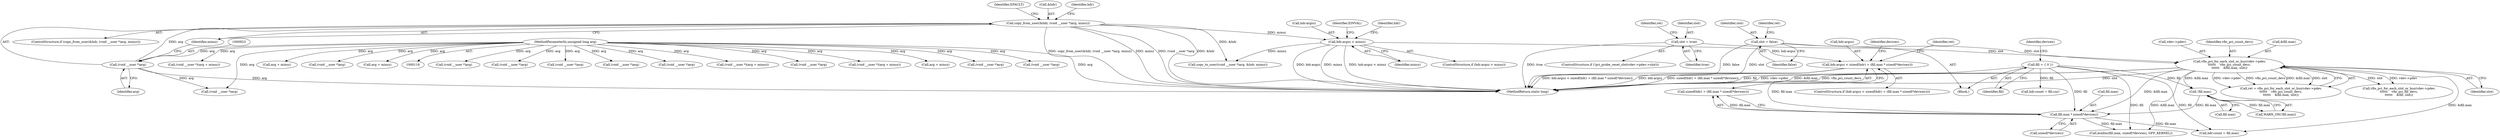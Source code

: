 digraph "0_linux_05692d7005a364add85c6e25a6c4447ce08f913a@API" {
"1000987" [label="(Call,hdr.argsz < sizeof(hdr) + (fill.max * sizeof(*devices)))"];
"1000930" [label="(Call,hdr.argsz < minsz)"];
"1000919" [label="(Call,copy_from_user(&hdr, (void __user *)arg, minsz))"];
"1000922" [label="(Call,(void __user *)arg)"];
"1000119" [label="(MethodParameterIn,unsigned long arg)"];
"1000994" [label="(Call,fill.max * sizeof(*devices))"];
"1000967" [label="(Call,vfio_pci_for_each_slot_or_bus(vdev->pdev,\n\t\t\t\t\t\t    vfio_pci_count_devs,\n\t\t\t\t\t\t    &fill.max, slot))"];
"1000951" [label="(Call,slot = true)"];
"1000911" [label="(Call,slot = false)"];
"1000904" [label="(Call,fill = { 0 })"];
"1000982" [label="(Call,!fill.max)"];
"1000918" [label="(ControlStructure,if (copy_from_user(&hdr, (void __user *)arg, minsz)))"];
"1000716" [label="(Call,(void __user *)arg)"];
"1000928" [label="(Identifier,EFAULT)"];
"1001015" [label="(Identifier,devices)"];
"1000998" [label="(Call,sizeof(*devices))"];
"1001037" [label="(Call,vfio_pci_for_each_slot_or_bus(vdev->pdev,\n\t\t\t\t\t\t    vfio_pci_fill_devs,\n\t\t\t\t\t\t    &fill, slot))"];
"1000911" [label="(Call,slot = false)"];
"1000943" [label="(ControlStructure,if (!pci_probe_reset_slot(vdev->pdev->slot)))"];
"1000966" [label="(Identifier,ret)"];
"1001003" [label="(Identifier,ret)"];
"1000971" [label="(Identifier,vfio_pci_count_devs)"];
"1000931" [label="(Call,hdr.argsz)"];
"1000904" [label="(Call,fill = { 0 })"];
"1000609" [label="(Call,(void __user *)arg)"];
"1000929" [label="(ControlStructure,if (hdr.argsz < minsz))"];
"1000991" [label="(Call,sizeof(hdr) + (fill.max * sizeof(*devices)))"];
"1000982" [label="(Call,!fill.max)"];
"1000686" [label="(Call,(void __user *)arg)"];
"1001122" [label="(Call,(void __user *)arg)"];
"1000976" [label="(Identifier,slot)"];
"1000953" [label="(Identifier,true)"];
"1000136" [label="(Call,(void __user *)arg)"];
"1000912" [label="(Identifier,slot)"];
"1000972" [label="(Call,&fill.max)"];
"1000901" [label="(Block,)"];
"1000937" [label="(Identifier,EINVAL)"];
"1001057" [label="(Call,copy_to_user((void __user *)arg, &hdr, minsz))"];
"1000995" [label="(Call,fill.max)"];
"1000920" [label="(Call,&hdr)"];
"1000965" [label="(Call,ret = vfio_pci_for_each_slot_or_bus(vdev->pdev,\n\t\t\t\t\t\t    vfio_pci_count_devs,\n\t\t\t\t\t\t    &fill.max, slot))"];
"1000940" [label="(Identifier,hdr)"];
"1001380" [label="(MethodReturn,static long)"];
"1000832" [label="(Call,(void __user *)(arg + minsz))"];
"1000119" [label="(MethodParameterIn,unsigned long arg)"];
"1001058" [label="(Call,(void __user *)arg)"];
"1000934" [label="(Identifier,minsz)"];
"1000589" [label="(Call,(void __user *)arg)"];
"1001074" [label="(Call,(void __user *)(arg + minsz))"];
"1000968" [label="(Call,vdev->pdev)"];
"1000908" [label="(Identifier,devices)"];
"1000951" [label="(Call,slot = true)"];
"1001006" [label="(Call,hdr.count = fill.max)"];
"1001016" [label="(Call,kcalloc(fill.max, sizeof(*devices), GFP_KERNEL))"];
"1000834" [label="(Call,arg + minsz)"];
"1000988" [label="(Call,hdr.argsz)"];
"1000557" [label="(Call,(void __user *)arg)"];
"1000212" [label="(Call,(void __user *)arg)"];
"1001229" [label="(Call,(void __user *)(arg + minsz))"];
"1000925" [label="(Identifier,minsz)"];
"1001231" [label="(Call,arg + minsz)"];
"1000930" [label="(Call,hdr.argsz < minsz)"];
"1000994" [label="(Call,fill.max * sizeof(*devices))"];
"1000922" [label="(Call,(void __user *)arg)"];
"1000952" [label="(Identifier,slot)"];
"1000987" [label="(Call,hdr.argsz < sizeof(hdr) + (fill.max * sizeof(*devices)))"];
"1000916" [label="(Identifier,ret)"];
"1000913" [label="(Identifier,false)"];
"1000967" [label="(Call,vfio_pci_for_each_slot_or_bus(vdev->pdev,\n\t\t\t\t\t\t    vfio_pci_count_devs,\n\t\t\t\t\t\t    &fill.max, slot))"];
"1000905" [label="(Identifier,fill)"];
"1000986" [label="(ControlStructure,if (hdr.argsz < sizeof(hdr) + (fill.max * sizeof(*devices))))"];
"1000919" [label="(Call,copy_from_user(&hdr, (void __user *)arg, minsz))"];
"1000981" [label="(Call,WARN_ON(!fill.max))"];
"1000983" [label="(Call,fill.max)"];
"1001048" [label="(Call,hdr.count = fill.cur)"];
"1000924" [label="(Identifier,arg)"];
"1000183" [label="(Call,(void __user *)arg)"];
"1000932" [label="(Identifier,hdr)"];
"1001076" [label="(Call,arg + minsz)"];
"1000987" -> "1000986"  [label="AST: "];
"1000987" -> "1000991"  [label="CFG: "];
"1000988" -> "1000987"  [label="AST: "];
"1000991" -> "1000987"  [label="AST: "];
"1001003" -> "1000987"  [label="CFG: "];
"1001015" -> "1000987"  [label="CFG: "];
"1000987" -> "1001380"  [label="DDG: hdr.argsz"];
"1000987" -> "1001380"  [label="DDG: sizeof(hdr) + (fill.max * sizeof(*devices))"];
"1000987" -> "1001380"  [label="DDG: hdr.argsz < sizeof(hdr) + (fill.max * sizeof(*devices))"];
"1000930" -> "1000987"  [label="DDG: hdr.argsz"];
"1000994" -> "1000987"  [label="DDG: fill.max"];
"1000930" -> "1000929"  [label="AST: "];
"1000930" -> "1000934"  [label="CFG: "];
"1000931" -> "1000930"  [label="AST: "];
"1000934" -> "1000930"  [label="AST: "];
"1000937" -> "1000930"  [label="CFG: "];
"1000940" -> "1000930"  [label="CFG: "];
"1000930" -> "1001380"  [label="DDG: minsz"];
"1000930" -> "1001380"  [label="DDG: hdr.argsz < minsz"];
"1000930" -> "1001380"  [label="DDG: hdr.argsz"];
"1000919" -> "1000930"  [label="DDG: minsz"];
"1000930" -> "1001057"  [label="DDG: minsz"];
"1000919" -> "1000918"  [label="AST: "];
"1000919" -> "1000925"  [label="CFG: "];
"1000920" -> "1000919"  [label="AST: "];
"1000922" -> "1000919"  [label="AST: "];
"1000925" -> "1000919"  [label="AST: "];
"1000928" -> "1000919"  [label="CFG: "];
"1000932" -> "1000919"  [label="CFG: "];
"1000919" -> "1001380"  [label="DDG: &hdr"];
"1000919" -> "1001380"  [label="DDG: copy_from_user(&hdr, (void __user *)arg, minsz)"];
"1000919" -> "1001380"  [label="DDG: minsz"];
"1000919" -> "1001380"  [label="DDG: (void __user *)arg"];
"1000922" -> "1000919"  [label="DDG: arg"];
"1000919" -> "1001057"  [label="DDG: &hdr"];
"1000922" -> "1000924"  [label="CFG: "];
"1000923" -> "1000922"  [label="AST: "];
"1000924" -> "1000922"  [label="AST: "];
"1000925" -> "1000922"  [label="CFG: "];
"1000922" -> "1001380"  [label="DDG: arg"];
"1000119" -> "1000922"  [label="DDG: arg"];
"1000922" -> "1001058"  [label="DDG: arg"];
"1000119" -> "1000116"  [label="AST: "];
"1000119" -> "1001380"  [label="DDG: arg"];
"1000119" -> "1000136"  [label="DDG: arg"];
"1000119" -> "1000183"  [label="DDG: arg"];
"1000119" -> "1000212"  [label="DDG: arg"];
"1000119" -> "1000557"  [label="DDG: arg"];
"1000119" -> "1000589"  [label="DDG: arg"];
"1000119" -> "1000609"  [label="DDG: arg"];
"1000119" -> "1000686"  [label="DDG: arg"];
"1000119" -> "1000716"  [label="DDG: arg"];
"1000119" -> "1000832"  [label="DDG: arg"];
"1000119" -> "1000834"  [label="DDG: arg"];
"1000119" -> "1001058"  [label="DDG: arg"];
"1000119" -> "1001074"  [label="DDG: arg"];
"1000119" -> "1001076"  [label="DDG: arg"];
"1000119" -> "1001122"  [label="DDG: arg"];
"1000119" -> "1001229"  [label="DDG: arg"];
"1000119" -> "1001231"  [label="DDG: arg"];
"1000994" -> "1000991"  [label="AST: "];
"1000994" -> "1000998"  [label="CFG: "];
"1000995" -> "1000994"  [label="AST: "];
"1000998" -> "1000994"  [label="AST: "];
"1000991" -> "1000994"  [label="CFG: "];
"1000994" -> "1000991"  [label="DDG: fill.max"];
"1000967" -> "1000994"  [label="DDG: &fill.max"];
"1000904" -> "1000994"  [label="DDG: fill"];
"1000982" -> "1000994"  [label="DDG: fill.max"];
"1000994" -> "1001006"  [label="DDG: fill.max"];
"1000994" -> "1001016"  [label="DDG: fill.max"];
"1000967" -> "1000965"  [label="AST: "];
"1000967" -> "1000976"  [label="CFG: "];
"1000968" -> "1000967"  [label="AST: "];
"1000971" -> "1000967"  [label="AST: "];
"1000972" -> "1000967"  [label="AST: "];
"1000976" -> "1000967"  [label="AST: "];
"1000965" -> "1000967"  [label="CFG: "];
"1000967" -> "1001380"  [label="DDG: &fill.max"];
"1000967" -> "1001380"  [label="DDG: vfio_pci_count_devs"];
"1000967" -> "1001380"  [label="DDG: slot"];
"1000967" -> "1001380"  [label="DDG: vdev->pdev"];
"1000967" -> "1000965"  [label="DDG: vdev->pdev"];
"1000967" -> "1000965"  [label="DDG: vfio_pci_count_devs"];
"1000967" -> "1000965"  [label="DDG: &fill.max"];
"1000967" -> "1000965"  [label="DDG: slot"];
"1000951" -> "1000967"  [label="DDG: slot"];
"1000911" -> "1000967"  [label="DDG: slot"];
"1000967" -> "1000982"  [label="DDG: &fill.max"];
"1000967" -> "1001006"  [label="DDG: &fill.max"];
"1000967" -> "1001016"  [label="DDG: &fill.max"];
"1000967" -> "1001037"  [label="DDG: vdev->pdev"];
"1000967" -> "1001037"  [label="DDG: slot"];
"1000951" -> "1000943"  [label="AST: "];
"1000951" -> "1000953"  [label="CFG: "];
"1000952" -> "1000951"  [label="AST: "];
"1000953" -> "1000951"  [label="AST: "];
"1000966" -> "1000951"  [label="CFG: "];
"1000951" -> "1001380"  [label="DDG: true"];
"1000911" -> "1000901"  [label="AST: "];
"1000911" -> "1000913"  [label="CFG: "];
"1000912" -> "1000911"  [label="AST: "];
"1000913" -> "1000911"  [label="AST: "];
"1000916" -> "1000911"  [label="CFG: "];
"1000911" -> "1001380"  [label="DDG: slot"];
"1000911" -> "1001380"  [label="DDG: false"];
"1000904" -> "1000901"  [label="AST: "];
"1000904" -> "1000905"  [label="CFG: "];
"1000905" -> "1000904"  [label="AST: "];
"1000908" -> "1000904"  [label="CFG: "];
"1000904" -> "1001380"  [label="DDG: fill"];
"1000904" -> "1000982"  [label="DDG: fill"];
"1000904" -> "1001006"  [label="DDG: fill"];
"1000904" -> "1001016"  [label="DDG: fill"];
"1000904" -> "1001048"  [label="DDG: fill"];
"1000982" -> "1000981"  [label="AST: "];
"1000982" -> "1000983"  [label="CFG: "];
"1000983" -> "1000982"  [label="AST: "];
"1000981" -> "1000982"  [label="CFG: "];
"1000982" -> "1000981"  [label="DDG: fill.max"];
}

